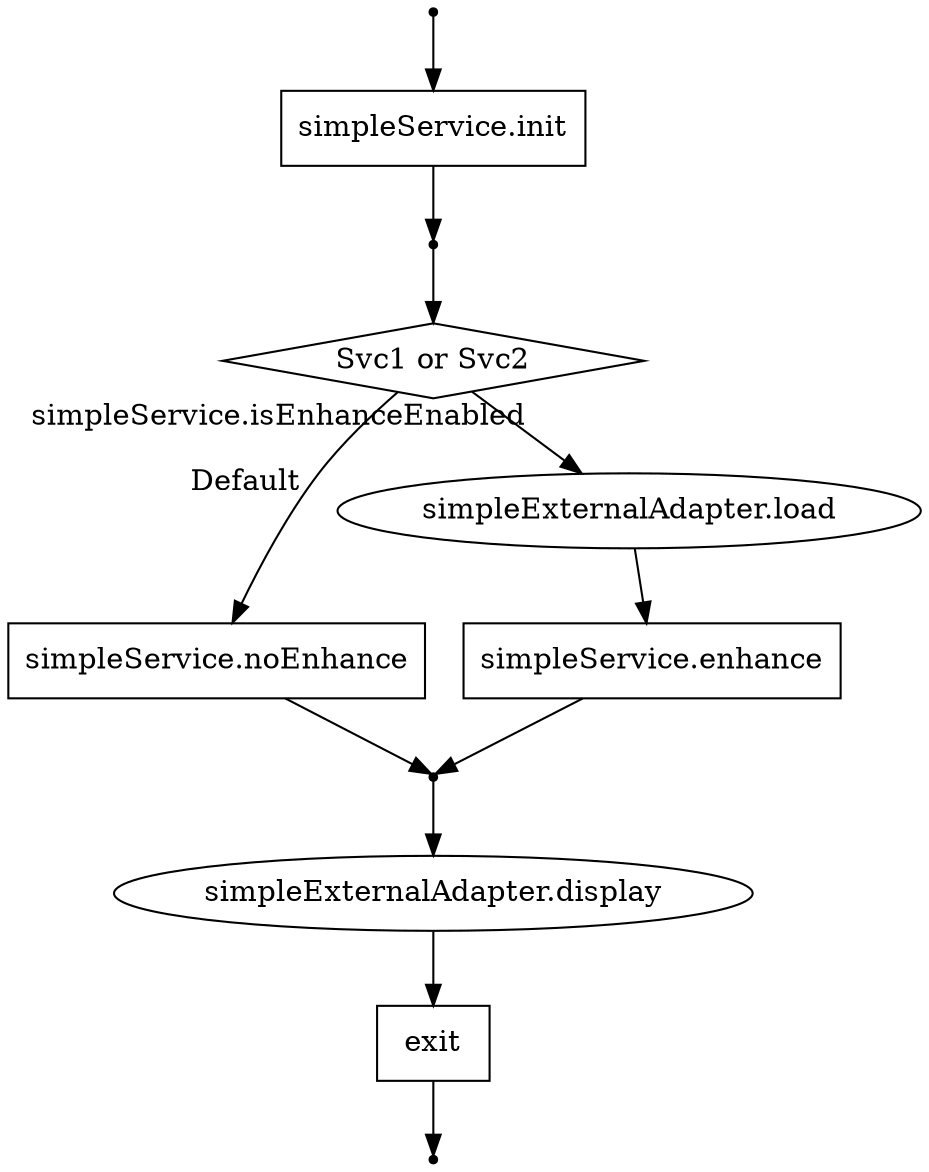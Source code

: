 // TBD
digraph "SimpleFlow" {
    "7955ab96-c560-4003-9a44-5e654056d7ce_simpleService_init" [ label="simpleService.init", shape="box"  ];
    "enhanced" [ label="", shape="point"  ];
    "7481c631-7c62-47ba-bd37-3ab011c0db1b_simpleService_enhance" [ label="simpleService.enhance", shape="box"  ];
    "55cc53c4-0c2c-41ce-b43b-b287e4f2eceb_exit" [ label="exit", shape="box"  ];
    "f0777270-008d-4fc7-b7cc-e6a1f3eaeec7_simpleService_noEnhance" [ label="simpleService.noEnhance", shape="box"  ];
    "inputDataPoint" [ label="", shape="point"  ];
    "simpleService_init" [ label="", shape="point"  ];
    "exit" [ label="", shape="point"  ];
    "05175646-b745-4611-b5ab-8082e0ea9782" [ label="simpleExternalAdapter.display", shape="ellipse"  ];
    "cond_7372e135-4f65-4033-8a0b-0deeb3ab328b" [ label="Svc1 or Svc2", shape="diamond"  ];
    "1a17b08b-a59c-4d16-9646-53f89fa62d36" [ label="simpleExternalAdapter.load", shape="ellipse"  ];
    "inputDataPoint" -> "7955ab96-c560-4003-9a44-5e654056d7ce_simpleService_init" [ xlabel=""  ];
    "7955ab96-c560-4003-9a44-5e654056d7ce_simpleService_init" -> "simpleService_init" [ xlabel=""  ];
    "simpleService_init" -> "cond_7372e135-4f65-4033-8a0b-0deeb3ab328b" [ xlabel=""  ];
    "cond_7372e135-4f65-4033-8a0b-0deeb3ab328b" -> "1a17b08b-a59c-4d16-9646-53f89fa62d36" [ xlabel="simpleService.isEnhanceEnabled"  ];
    "1a17b08b-a59c-4d16-9646-53f89fa62d36" -> "7481c631-7c62-47ba-bd37-3ab011c0db1b_simpleService_enhance" [ xlabel=""  ];
    "7481c631-7c62-47ba-bd37-3ab011c0db1b_simpleService_enhance" -> "enhanced" [ xlabel=""  ];
    "enhanced" -> "05175646-b745-4611-b5ab-8082e0ea9782" [ xlabel=""  ];
    "05175646-b745-4611-b5ab-8082e0ea9782" -> "55cc53c4-0c2c-41ce-b43b-b287e4f2eceb_exit" [ xlabel=""  ];
    "55cc53c4-0c2c-41ce-b43b-b287e4f2eceb_exit" -> "exit" [ xlabel=""  ];
    "cond_7372e135-4f65-4033-8a0b-0deeb3ab328b" -> "f0777270-008d-4fc7-b7cc-e6a1f3eaeec7_simpleService_noEnhance" [ xlabel="Default"  ];
    "f0777270-008d-4fc7-b7cc-e6a1f3eaeec7_simpleService_noEnhance" -> "enhanced" [ xlabel=""  ];
}